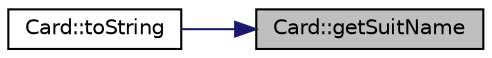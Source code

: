digraph "Card::getSuitName"
{
 // LATEX_PDF_SIZE
  edge [fontname="Helvetica",fontsize="10",labelfontname="Helvetica",labelfontsize="10"];
  node [fontname="Helvetica",fontsize="10",shape=record];
  rankdir="RL";
  Node1 [label="Card::getSuitName",height=0.2,width=0.4,color="black", fillcolor="grey75", style="filled", fontcolor="black",tooltip=" "];
  Node1 -> Node2 [dir="back",color="midnightblue",fontsize="10",style="solid"];
  Node2 [label="Card::toString",height=0.2,width=0.4,color="black", fillcolor="white", style="filled",URL="$class_card.html#aa12daee2e789c2f0be3feff4f25df888",tooltip=" "];
}
